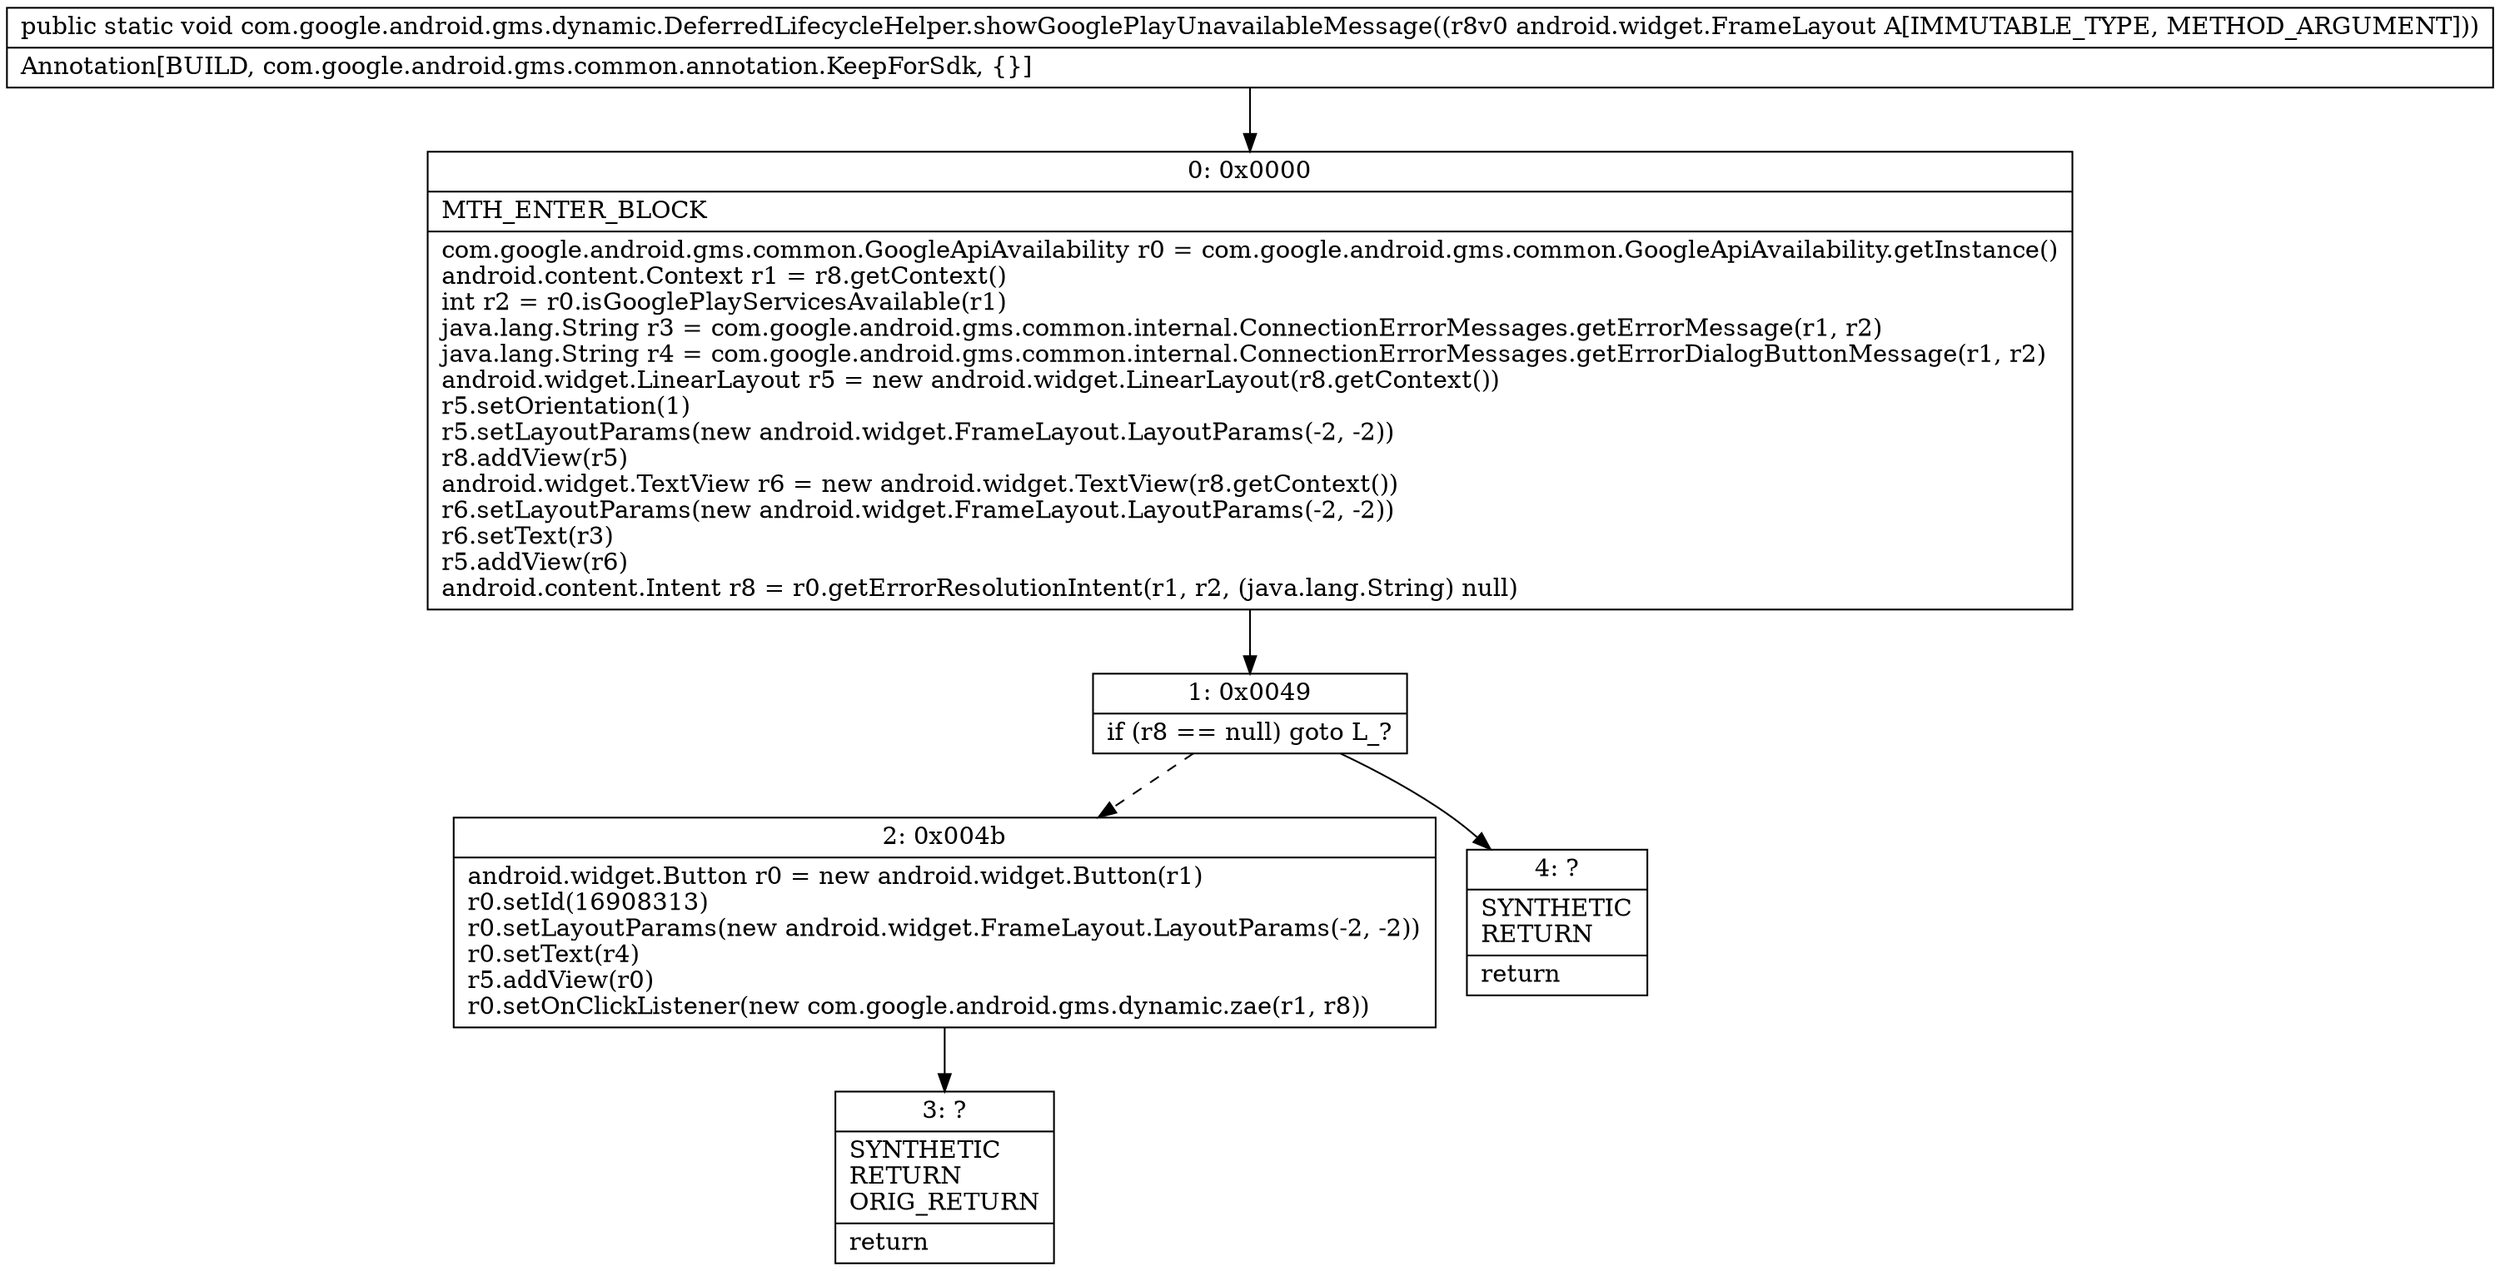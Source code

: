 digraph "CFG forcom.google.android.gms.dynamic.DeferredLifecycleHelper.showGooglePlayUnavailableMessage(Landroid\/widget\/FrameLayout;)V" {
Node_0 [shape=record,label="{0\:\ 0x0000|MTH_ENTER_BLOCK\l|com.google.android.gms.common.GoogleApiAvailability r0 = com.google.android.gms.common.GoogleApiAvailability.getInstance()\landroid.content.Context r1 = r8.getContext()\lint r2 = r0.isGooglePlayServicesAvailable(r1)\ljava.lang.String r3 = com.google.android.gms.common.internal.ConnectionErrorMessages.getErrorMessage(r1, r2)\ljava.lang.String r4 = com.google.android.gms.common.internal.ConnectionErrorMessages.getErrorDialogButtonMessage(r1, r2)\landroid.widget.LinearLayout r5 = new android.widget.LinearLayout(r8.getContext())\lr5.setOrientation(1)\lr5.setLayoutParams(new android.widget.FrameLayout.LayoutParams(\-2, \-2))\lr8.addView(r5)\landroid.widget.TextView r6 = new android.widget.TextView(r8.getContext())\lr6.setLayoutParams(new android.widget.FrameLayout.LayoutParams(\-2, \-2))\lr6.setText(r3)\lr5.addView(r6)\landroid.content.Intent r8 = r0.getErrorResolutionIntent(r1, r2, (java.lang.String) null)\l}"];
Node_1 [shape=record,label="{1\:\ 0x0049|if (r8 == null) goto L_?\l}"];
Node_2 [shape=record,label="{2\:\ 0x004b|android.widget.Button r0 = new android.widget.Button(r1)\lr0.setId(16908313)\lr0.setLayoutParams(new android.widget.FrameLayout.LayoutParams(\-2, \-2))\lr0.setText(r4)\lr5.addView(r0)\lr0.setOnClickListener(new com.google.android.gms.dynamic.zae(r1, r8))\l}"];
Node_3 [shape=record,label="{3\:\ ?|SYNTHETIC\lRETURN\lORIG_RETURN\l|return\l}"];
Node_4 [shape=record,label="{4\:\ ?|SYNTHETIC\lRETURN\l|return\l}"];
MethodNode[shape=record,label="{public static void com.google.android.gms.dynamic.DeferredLifecycleHelper.showGooglePlayUnavailableMessage((r8v0 android.widget.FrameLayout A[IMMUTABLE_TYPE, METHOD_ARGUMENT]))  | Annotation[BUILD, com.google.android.gms.common.annotation.KeepForSdk, \{\}]\l}"];
MethodNode -> Node_0;
Node_0 -> Node_1;
Node_1 -> Node_2[style=dashed];
Node_1 -> Node_4;
Node_2 -> Node_3;
}

